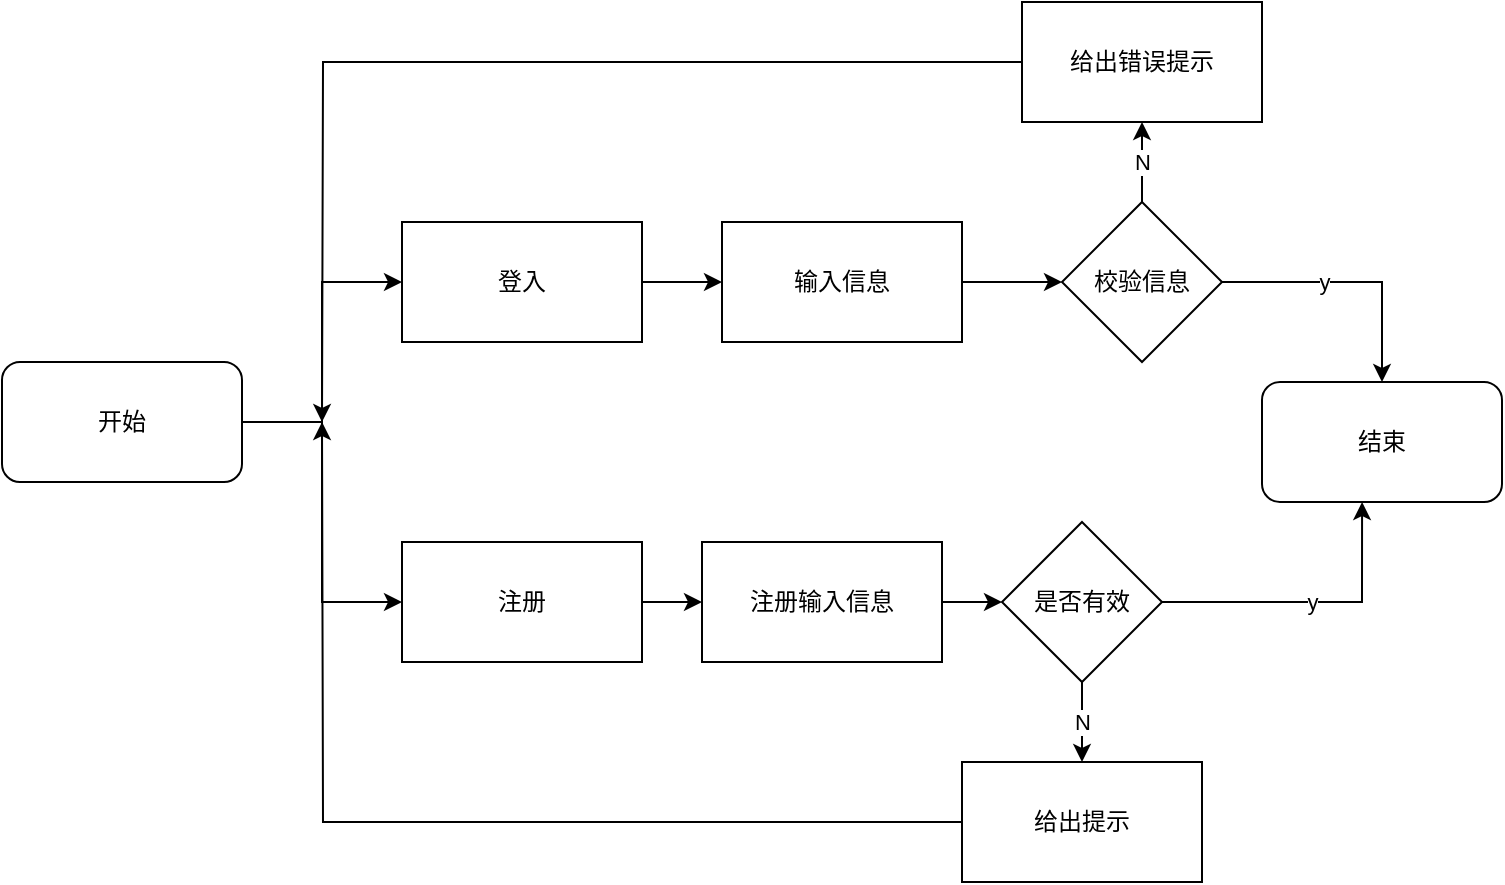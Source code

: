 <mxfile version="21.3.2" type="github" pages="2">
  <diagram id="prtHgNgQTEPvFCAcTncT" name="Page-1">
    <mxGraphModel dx="1434" dy="300" grid="0" gridSize="10" guides="1" tooltips="1" connect="1" arrows="1" fold="1" page="0" pageScale="1" pageWidth="827" pageHeight="1169" math="0" shadow="0">
      <root>
        <mxCell id="0" />
        <mxCell id="1" parent="0" />
        <mxCell id="nlEXq3xorcPV3TfT9RAH-10" style="edgeStyle=orthogonalEdgeStyle;rounded=0;orthogonalLoop=1;jettySize=auto;html=1;" edge="1" parent="1" source="nlEXq3xorcPV3TfT9RAH-1" target="nlEXq3xorcPV3TfT9RAH-5">
          <mxGeometry relative="1" as="geometry" />
        </mxCell>
        <mxCell id="nlEXq3xorcPV3TfT9RAH-1" value="登入" style="rounded=0;whiteSpace=wrap;html=1;" vertex="1" parent="1">
          <mxGeometry x="240" y="580" width="120" height="60" as="geometry" />
        </mxCell>
        <mxCell id="nlEXq3xorcPV3TfT9RAH-8" style="edgeStyle=orthogonalEdgeStyle;rounded=0;orthogonalLoop=1;jettySize=auto;html=1;entryX=0;entryY=0.5;entryDx=0;entryDy=0;" edge="1" parent="1" source="nlEXq3xorcPV3TfT9RAH-2" target="nlEXq3xorcPV3TfT9RAH-1">
          <mxGeometry relative="1" as="geometry" />
        </mxCell>
        <mxCell id="nlEXq3xorcPV3TfT9RAH-9" style="edgeStyle=orthogonalEdgeStyle;rounded=0;orthogonalLoop=1;jettySize=auto;html=1;entryX=0;entryY=0.5;entryDx=0;entryDy=0;" edge="1" parent="1" source="nlEXq3xorcPV3TfT9RAH-2" target="nlEXq3xorcPV3TfT9RAH-3">
          <mxGeometry relative="1" as="geometry" />
        </mxCell>
        <mxCell id="nlEXq3xorcPV3TfT9RAH-2" value="开始" style="rounded=1;whiteSpace=wrap;html=1;" vertex="1" parent="1">
          <mxGeometry x="40" y="650" width="120" height="60" as="geometry" />
        </mxCell>
        <mxCell id="nlEXq3xorcPV3TfT9RAH-11" style="edgeStyle=orthogonalEdgeStyle;rounded=0;orthogonalLoop=1;jettySize=auto;html=1;entryX=0;entryY=0.5;entryDx=0;entryDy=0;" edge="1" parent="1" source="nlEXq3xorcPV3TfT9RAH-3" target="nlEXq3xorcPV3TfT9RAH-6">
          <mxGeometry relative="1" as="geometry" />
        </mxCell>
        <mxCell id="nlEXq3xorcPV3TfT9RAH-3" value="注册" style="rounded=0;whiteSpace=wrap;html=1;" vertex="1" parent="1">
          <mxGeometry x="240" y="740" width="120" height="60" as="geometry" />
        </mxCell>
        <mxCell id="nlEXq3xorcPV3TfT9RAH-15" style="edgeStyle=orthogonalEdgeStyle;rounded=0;orthogonalLoop=1;jettySize=auto;html=1;" edge="1" parent="1" source="nlEXq3xorcPV3TfT9RAH-4" target="nlEXq3xorcPV3TfT9RAH-14">
          <mxGeometry relative="1" as="geometry" />
        </mxCell>
        <mxCell id="nlEXq3xorcPV3TfT9RAH-17" value="y" style="edgeLabel;html=1;align=center;verticalAlign=middle;resizable=0;points=[];" vertex="1" connectable="0" parent="nlEXq3xorcPV3TfT9RAH-15">
          <mxGeometry x="-0.213" relative="1" as="geometry">
            <mxPoint as="offset" />
          </mxGeometry>
        </mxCell>
        <mxCell id="nlEXq3xorcPV3TfT9RAH-19" value="N" style="edgeStyle=orthogonalEdgeStyle;rounded=0;orthogonalLoop=1;jettySize=auto;html=1;" edge="1" parent="1" source="nlEXq3xorcPV3TfT9RAH-4" target="nlEXq3xorcPV3TfT9RAH-18">
          <mxGeometry relative="1" as="geometry" />
        </mxCell>
        <mxCell id="nlEXq3xorcPV3TfT9RAH-4" value="校验信息" style="rhombus;whiteSpace=wrap;html=1;" vertex="1" parent="1">
          <mxGeometry x="570" y="570" width="80" height="80" as="geometry" />
        </mxCell>
        <mxCell id="nlEXq3xorcPV3TfT9RAH-12" style="edgeStyle=orthogonalEdgeStyle;rounded=0;orthogonalLoop=1;jettySize=auto;html=1;exitX=1;exitY=0.5;exitDx=0;exitDy=0;" edge="1" parent="1" source="nlEXq3xorcPV3TfT9RAH-5" target="nlEXq3xorcPV3TfT9RAH-4">
          <mxGeometry relative="1" as="geometry" />
        </mxCell>
        <mxCell id="nlEXq3xorcPV3TfT9RAH-5" value="输入信息" style="rounded=0;whiteSpace=wrap;html=1;" vertex="1" parent="1">
          <mxGeometry x="400" y="580" width="120" height="60" as="geometry" />
        </mxCell>
        <mxCell id="nlEXq3xorcPV3TfT9RAH-13" style="edgeStyle=orthogonalEdgeStyle;rounded=0;orthogonalLoop=1;jettySize=auto;html=1;" edge="1" parent="1" source="nlEXq3xorcPV3TfT9RAH-6" target="nlEXq3xorcPV3TfT9RAH-7">
          <mxGeometry relative="1" as="geometry" />
        </mxCell>
        <mxCell id="nlEXq3xorcPV3TfT9RAH-6" value="注册输入信息" style="rounded=0;whiteSpace=wrap;html=1;" vertex="1" parent="1">
          <mxGeometry x="390" y="740" width="120" height="60" as="geometry" />
        </mxCell>
        <mxCell id="nlEXq3xorcPV3TfT9RAH-16" value="y" style="edgeStyle=orthogonalEdgeStyle;rounded=0;orthogonalLoop=1;jettySize=auto;html=1;entryX=0.417;entryY=1;entryDx=0;entryDy=0;entryPerimeter=0;" edge="1" parent="1" source="nlEXq3xorcPV3TfT9RAH-7" target="nlEXq3xorcPV3TfT9RAH-14">
          <mxGeometry relative="1" as="geometry" />
        </mxCell>
        <mxCell id="nlEXq3xorcPV3TfT9RAH-22" value="N" style="edgeStyle=orthogonalEdgeStyle;rounded=0;orthogonalLoop=1;jettySize=auto;html=1;" edge="1" parent="1" source="nlEXq3xorcPV3TfT9RAH-7" target="nlEXq3xorcPV3TfT9RAH-21">
          <mxGeometry relative="1" as="geometry" />
        </mxCell>
        <mxCell id="nlEXq3xorcPV3TfT9RAH-7" value="是否有效" style="rhombus;whiteSpace=wrap;html=1;" vertex="1" parent="1">
          <mxGeometry x="540" y="730" width="80" height="80" as="geometry" />
        </mxCell>
        <mxCell id="nlEXq3xorcPV3TfT9RAH-14" value="结束" style="rounded=1;whiteSpace=wrap;html=1;" vertex="1" parent="1">
          <mxGeometry x="670" y="660" width="120" height="60" as="geometry" />
        </mxCell>
        <mxCell id="nlEXq3xorcPV3TfT9RAH-20" style="edgeStyle=orthogonalEdgeStyle;rounded=0;orthogonalLoop=1;jettySize=auto;html=1;" edge="1" parent="1" source="nlEXq3xorcPV3TfT9RAH-18">
          <mxGeometry relative="1" as="geometry">
            <mxPoint x="200" y="680" as="targetPoint" />
          </mxGeometry>
        </mxCell>
        <mxCell id="nlEXq3xorcPV3TfT9RAH-18" value="给出错误提示" style="whiteSpace=wrap;html=1;" vertex="1" parent="1">
          <mxGeometry x="550" y="470" width="120" height="60" as="geometry" />
        </mxCell>
        <mxCell id="nlEXq3xorcPV3TfT9RAH-23" style="edgeStyle=orthogonalEdgeStyle;rounded=0;orthogonalLoop=1;jettySize=auto;html=1;" edge="1" parent="1" source="nlEXq3xorcPV3TfT9RAH-21">
          <mxGeometry relative="1" as="geometry">
            <mxPoint x="200" y="680" as="targetPoint" />
          </mxGeometry>
        </mxCell>
        <mxCell id="nlEXq3xorcPV3TfT9RAH-21" value="给出提示" style="whiteSpace=wrap;html=1;" vertex="1" parent="1">
          <mxGeometry x="520" y="850" width="120" height="60" as="geometry" />
        </mxCell>
      </root>
    </mxGraphModel>
  </diagram>
  <diagram id="aoEPTRbqbnUq3gg0sRIi" name="第 2 页">
    <mxGraphModel dx="1434" dy="700" grid="0" gridSize="10" guides="1" tooltips="1" connect="1" arrows="1" fold="1" page="1" pageScale="1" pageWidth="827" pageHeight="1169" math="0" shadow="0">
      <root>
        <mxCell id="0" />
        <mxCell id="1" parent="0" />
        <mxCell id="KXwZBiOnmvePTWnMj12j-9" style="edgeStyle=orthogonalEdgeStyle;rounded=0;orthogonalLoop=1;jettySize=auto;html=1;entryX=1;entryY=0;entryDx=0;entryDy=0;" parent="1" source="JM5I8A7M0roLsciMcnTJ-1" target="JM5I8A7M0roLsciMcnTJ-7" edge="1">
          <mxGeometry relative="1" as="geometry" />
        </mxCell>
        <mxCell id="KXwZBiOnmvePTWnMj12j-10" style="edgeStyle=orthogonalEdgeStyle;rounded=0;orthogonalLoop=1;jettySize=auto;html=1;" parent="1" source="JM5I8A7M0roLsciMcnTJ-1" target="JM5I8A7M0roLsciMcnTJ-23" edge="1">
          <mxGeometry relative="1" as="geometry" />
        </mxCell>
        <mxCell id="KXwZBiOnmvePTWnMj12j-11" style="edgeStyle=orthogonalEdgeStyle;rounded=0;orthogonalLoop=1;jettySize=auto;html=1;entryX=0.5;entryY=0;entryDx=0;entryDy=0;" parent="1" source="JM5I8A7M0roLsciMcnTJ-1" target="JM5I8A7M0roLsciMcnTJ-24" edge="1">
          <mxGeometry relative="1" as="geometry" />
        </mxCell>
        <mxCell id="KXwZBiOnmvePTWnMj12j-12" style="edgeStyle=orthogonalEdgeStyle;rounded=0;orthogonalLoop=1;jettySize=auto;html=1;exitX=0.5;exitY=1;exitDx=0;exitDy=0;entryX=0.5;entryY=0;entryDx=0;entryDy=0;" parent="1" source="JM5I8A7M0roLsciMcnTJ-1" target="JM5I8A7M0roLsciMcnTJ-25" edge="1">
          <mxGeometry relative="1" as="geometry" />
        </mxCell>
        <mxCell id="KXwZBiOnmvePTWnMj12j-13" style="edgeStyle=orthogonalEdgeStyle;rounded=0;orthogonalLoop=1;jettySize=auto;html=1;entryX=0.5;entryY=0;entryDx=0;entryDy=0;" parent="1" source="JM5I8A7M0roLsciMcnTJ-1" target="JM5I8A7M0roLsciMcnTJ-26" edge="1">
          <mxGeometry relative="1" as="geometry" />
        </mxCell>
        <mxCell id="KXwZBiOnmvePTWnMj12j-14" style="edgeStyle=orthogonalEdgeStyle;rounded=0;orthogonalLoop=1;jettySize=auto;html=1;exitX=0.5;exitY=1;exitDx=0;exitDy=0;" parent="1" source="JM5I8A7M0roLsciMcnTJ-1" target="JM5I8A7M0roLsciMcnTJ-27" edge="1">
          <mxGeometry relative="1" as="geometry" />
        </mxCell>
        <mxCell id="KXwZBiOnmvePTWnMj12j-15" style="edgeStyle=orthogonalEdgeStyle;rounded=0;orthogonalLoop=1;jettySize=auto;html=1;entryX=0.75;entryY=0;entryDx=0;entryDy=0;" parent="1" source="JM5I8A7M0roLsciMcnTJ-1" target="JM5I8A7M0roLsciMcnTJ-29" edge="1">
          <mxGeometry relative="1" as="geometry" />
        </mxCell>
        <mxCell id="KXwZBiOnmvePTWnMj12j-16" style="edgeStyle=orthogonalEdgeStyle;rounded=0;orthogonalLoop=1;jettySize=auto;html=1;" parent="1" source="JM5I8A7M0roLsciMcnTJ-1" target="JM5I8A7M0roLsciMcnTJ-30" edge="1">
          <mxGeometry relative="1" as="geometry" />
        </mxCell>
        <mxCell id="KXwZBiOnmvePTWnMj12j-17" style="edgeStyle=orthogonalEdgeStyle;rounded=0;orthogonalLoop=1;jettySize=auto;html=1;entryX=0.5;entryY=0;entryDx=0;entryDy=0;" parent="1" source="JM5I8A7M0roLsciMcnTJ-1" target="JM5I8A7M0roLsciMcnTJ-32" edge="1">
          <mxGeometry relative="1" as="geometry" />
        </mxCell>
        <mxCell id="KXwZBiOnmvePTWnMj12j-18" style="edgeStyle=orthogonalEdgeStyle;rounded=0;orthogonalLoop=1;jettySize=auto;html=1;entryX=0.5;entryY=0;entryDx=0;entryDy=0;" parent="1" source="JM5I8A7M0roLsciMcnTJ-1" target="KXwZBiOnmvePTWnMj12j-5" edge="1">
          <mxGeometry relative="1" as="geometry" />
        </mxCell>
        <mxCell id="JM5I8A7M0roLsciMcnTJ-1" value="桂林传统村落数字化平台" style="rounded=0;whiteSpace=wrap;html=1;" parent="1" vertex="1">
          <mxGeometry x="82" y="188" width="360" height="47" as="geometry" />
        </mxCell>
        <mxCell id="JM5I8A7M0roLsciMcnTJ-7" value="资讯管理" style="rounded=0;whiteSpace=wrap;html=1;" parent="1" vertex="1">
          <mxGeometry x="60" y="330" width="30" height="90" as="geometry" />
        </mxCell>
        <mxCell id="JM5I8A7M0roLsciMcnTJ-23" value="区域分类" style="rounded=0;whiteSpace=wrap;html=1;" parent="1" vertex="1">
          <mxGeometry x="100" y="330" width="30" height="90" as="geometry" />
        </mxCell>
        <mxCell id="JM5I8A7M0roLsciMcnTJ-24" value="全国特刊管理" style="rounded=0;whiteSpace=wrap;html=1;" parent="1" vertex="1">
          <mxGeometry x="140" y="330" width="30" height="90" as="geometry" />
        </mxCell>
        <mxCell id="JM5I8A7M0roLsciMcnTJ-25" value="注册用户管理" style="rounded=0;whiteSpace=wrap;html=1;" parent="1" vertex="1">
          <mxGeometry x="180" y="330" width="30" height="90" as="geometry" />
        </mxCell>
        <mxCell id="JM5I8A7M0roLsciMcnTJ-26" value="村落信息" style="rounded=0;whiteSpace=wrap;html=1;" parent="1" vertex="1">
          <mxGeometry x="220" y="330" width="30" height="90" as="geometry" />
        </mxCell>
        <mxCell id="JM5I8A7M0roLsciMcnTJ-27" value="评论信息管理" style="rounded=0;whiteSpace=wrap;html=1;" parent="1" vertex="1">
          <mxGeometry x="260" y="330" width="30" height="90" as="geometry" />
        </mxCell>
        <mxCell id="JM5I8A7M0roLsciMcnTJ-29" value="留言反馈管理" style="rounded=0;whiteSpace=wrap;html=1;" parent="1" vertex="1">
          <mxGeometry x="300" y="330" width="30" height="90" as="geometry" />
        </mxCell>
        <mxCell id="JM5I8A7M0roLsciMcnTJ-30" value="数据信息统计" style="rounded=0;whiteSpace=wrap;html=1;" parent="1" vertex="1">
          <mxGeometry x="340" y="330" width="30" height="90" as="geometry" />
        </mxCell>
        <mxCell id="JM5I8A7M0roLsciMcnTJ-32" value="个人中心" style="rounded=0;whiteSpace=wrap;html=1;" parent="1" vertex="1">
          <mxGeometry x="384" y="330" width="30" height="90" as="geometry" />
        </mxCell>
        <mxCell id="KXwZBiOnmvePTWnMj12j-5" value="系统页面" style="rounded=0;whiteSpace=wrap;html=1;" parent="1" vertex="1">
          <mxGeometry x="432" y="330" width="30" height="90" as="geometry" />
        </mxCell>
      </root>
    </mxGraphModel>
  </diagram>
</mxfile>
